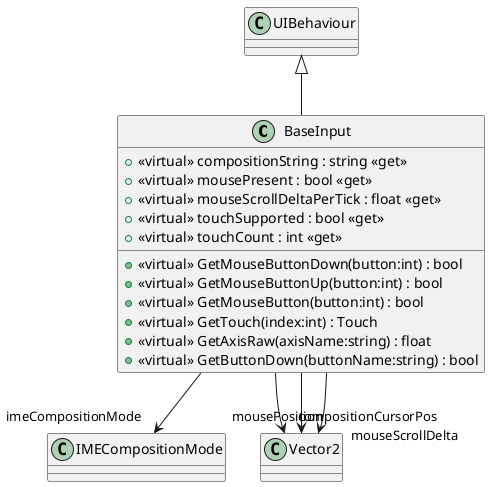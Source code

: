 @startuml
class BaseInput {
    + <<virtual>> compositionString : string <<get>>
    + <<virtual>> mousePresent : bool <<get>>
    + <<virtual>> GetMouseButtonDown(button:int) : bool
    + <<virtual>> GetMouseButtonUp(button:int) : bool
    + <<virtual>> GetMouseButton(button:int) : bool
    + <<virtual>> mouseScrollDeltaPerTick : float <<get>>
    + <<virtual>> touchSupported : bool <<get>>
    + <<virtual>> touchCount : int <<get>>
    + <<virtual>> GetTouch(index:int) : Touch
    + <<virtual>> GetAxisRaw(axisName:string) : float
    + <<virtual>> GetButtonDown(buttonName:string) : bool
}
UIBehaviour <|-- BaseInput
BaseInput --> "imeCompositionMode" IMECompositionMode
BaseInput --> "compositionCursorPos" Vector2
BaseInput --> "mousePosition" Vector2
BaseInput --> "mouseScrollDelta" Vector2
@enduml
